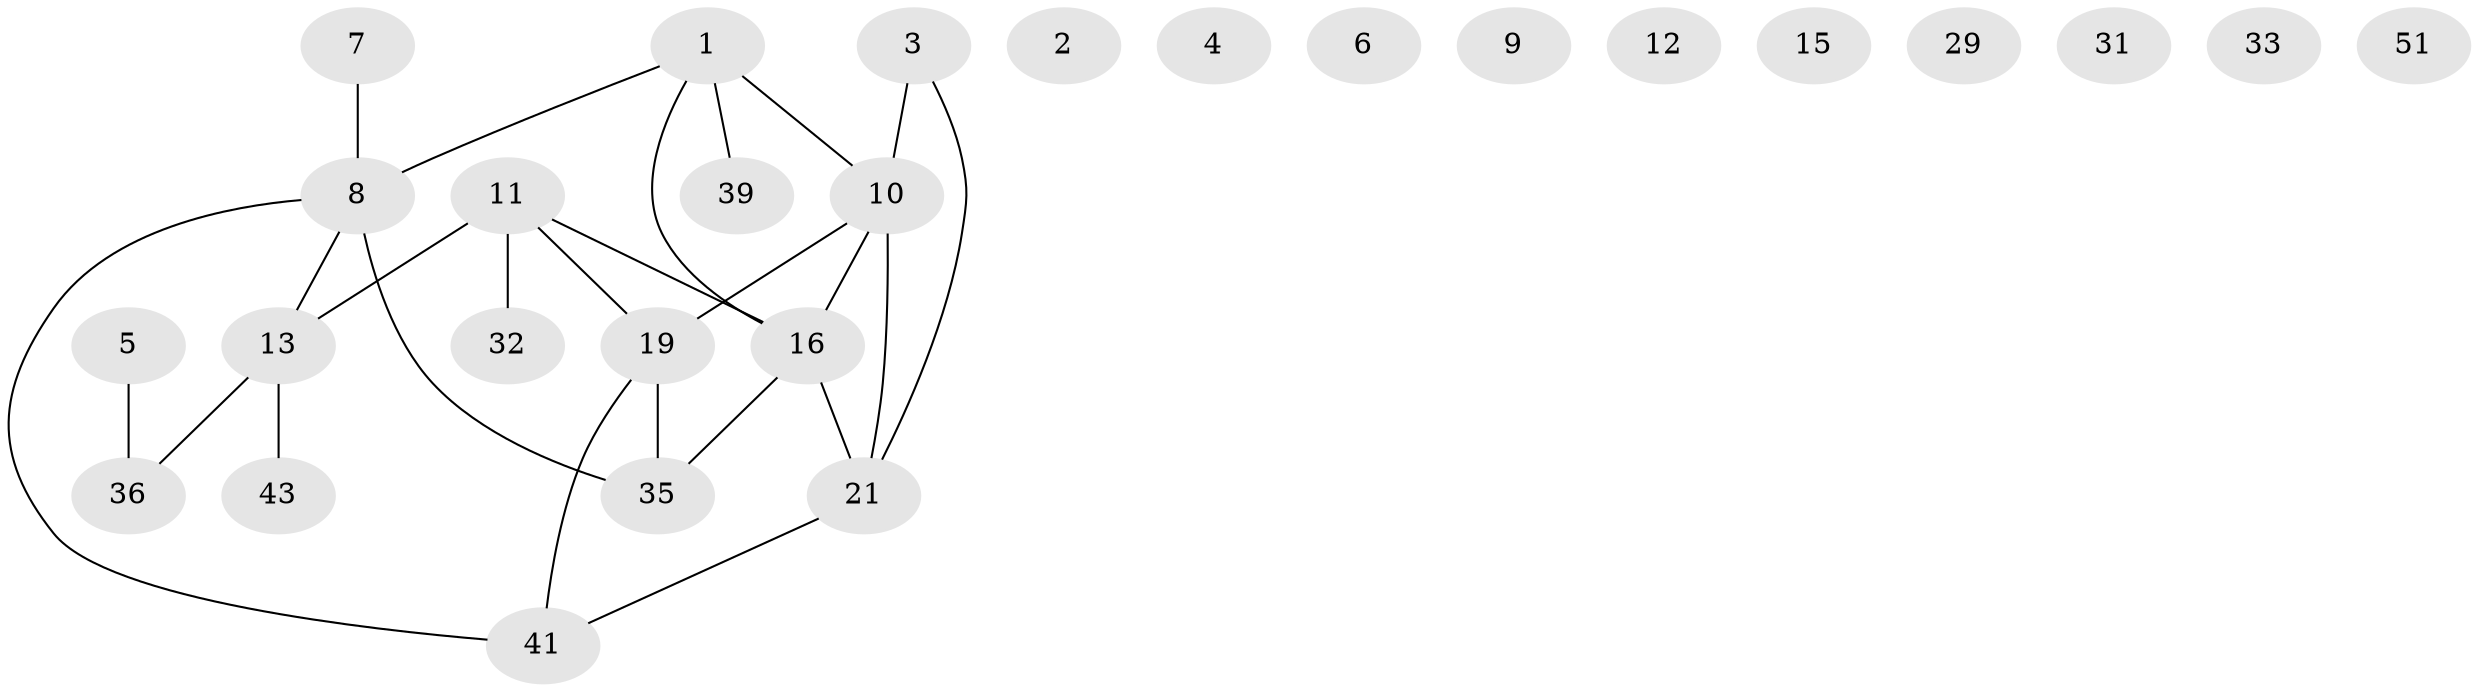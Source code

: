 // original degree distribution, {2: 0.18518518518518517, 0: 0.18518518518518517, 1: 0.18518518518518517, 3: 0.3148148148148148, 4: 0.05555555555555555, 5: 0.05555555555555555, 6: 0.018518518518518517}
// Generated by graph-tools (version 1.1) at 2025/13/03/09/25 04:13:04]
// undirected, 27 vertices, 25 edges
graph export_dot {
graph [start="1"]
  node [color=gray90,style=filled];
  1 [super="+38"];
  2;
  3;
  4;
  5;
  6;
  7;
  8 [super="+22+18"];
  9;
  10 [super="+14+20+44"];
  11 [super="+53+25"];
  12;
  13 [super="+37"];
  15;
  16 [super="+27+24+40"];
  19 [super="+46"];
  21 [super="+48"];
  29;
  31;
  32;
  33;
  35 [super="+42"];
  36 [super="+45"];
  39;
  41;
  43;
  51;
  1 -- 39;
  1 -- 8 [weight=2];
  1 -- 10 [weight=2];
  1 -- 16;
  3 -- 21;
  3 -- 10;
  5 -- 36;
  7 -- 8;
  8 -- 41;
  8 -- 35;
  8 -- 13;
  10 -- 16;
  10 -- 19 [weight=2];
  10 -- 21;
  11 -- 19;
  11 -- 32;
  11 -- 13;
  11 -- 16;
  13 -- 36;
  13 -- 43;
  16 -- 21;
  16 -- 35;
  19 -- 41;
  19 -- 35 [weight=2];
  21 -- 41;
}
